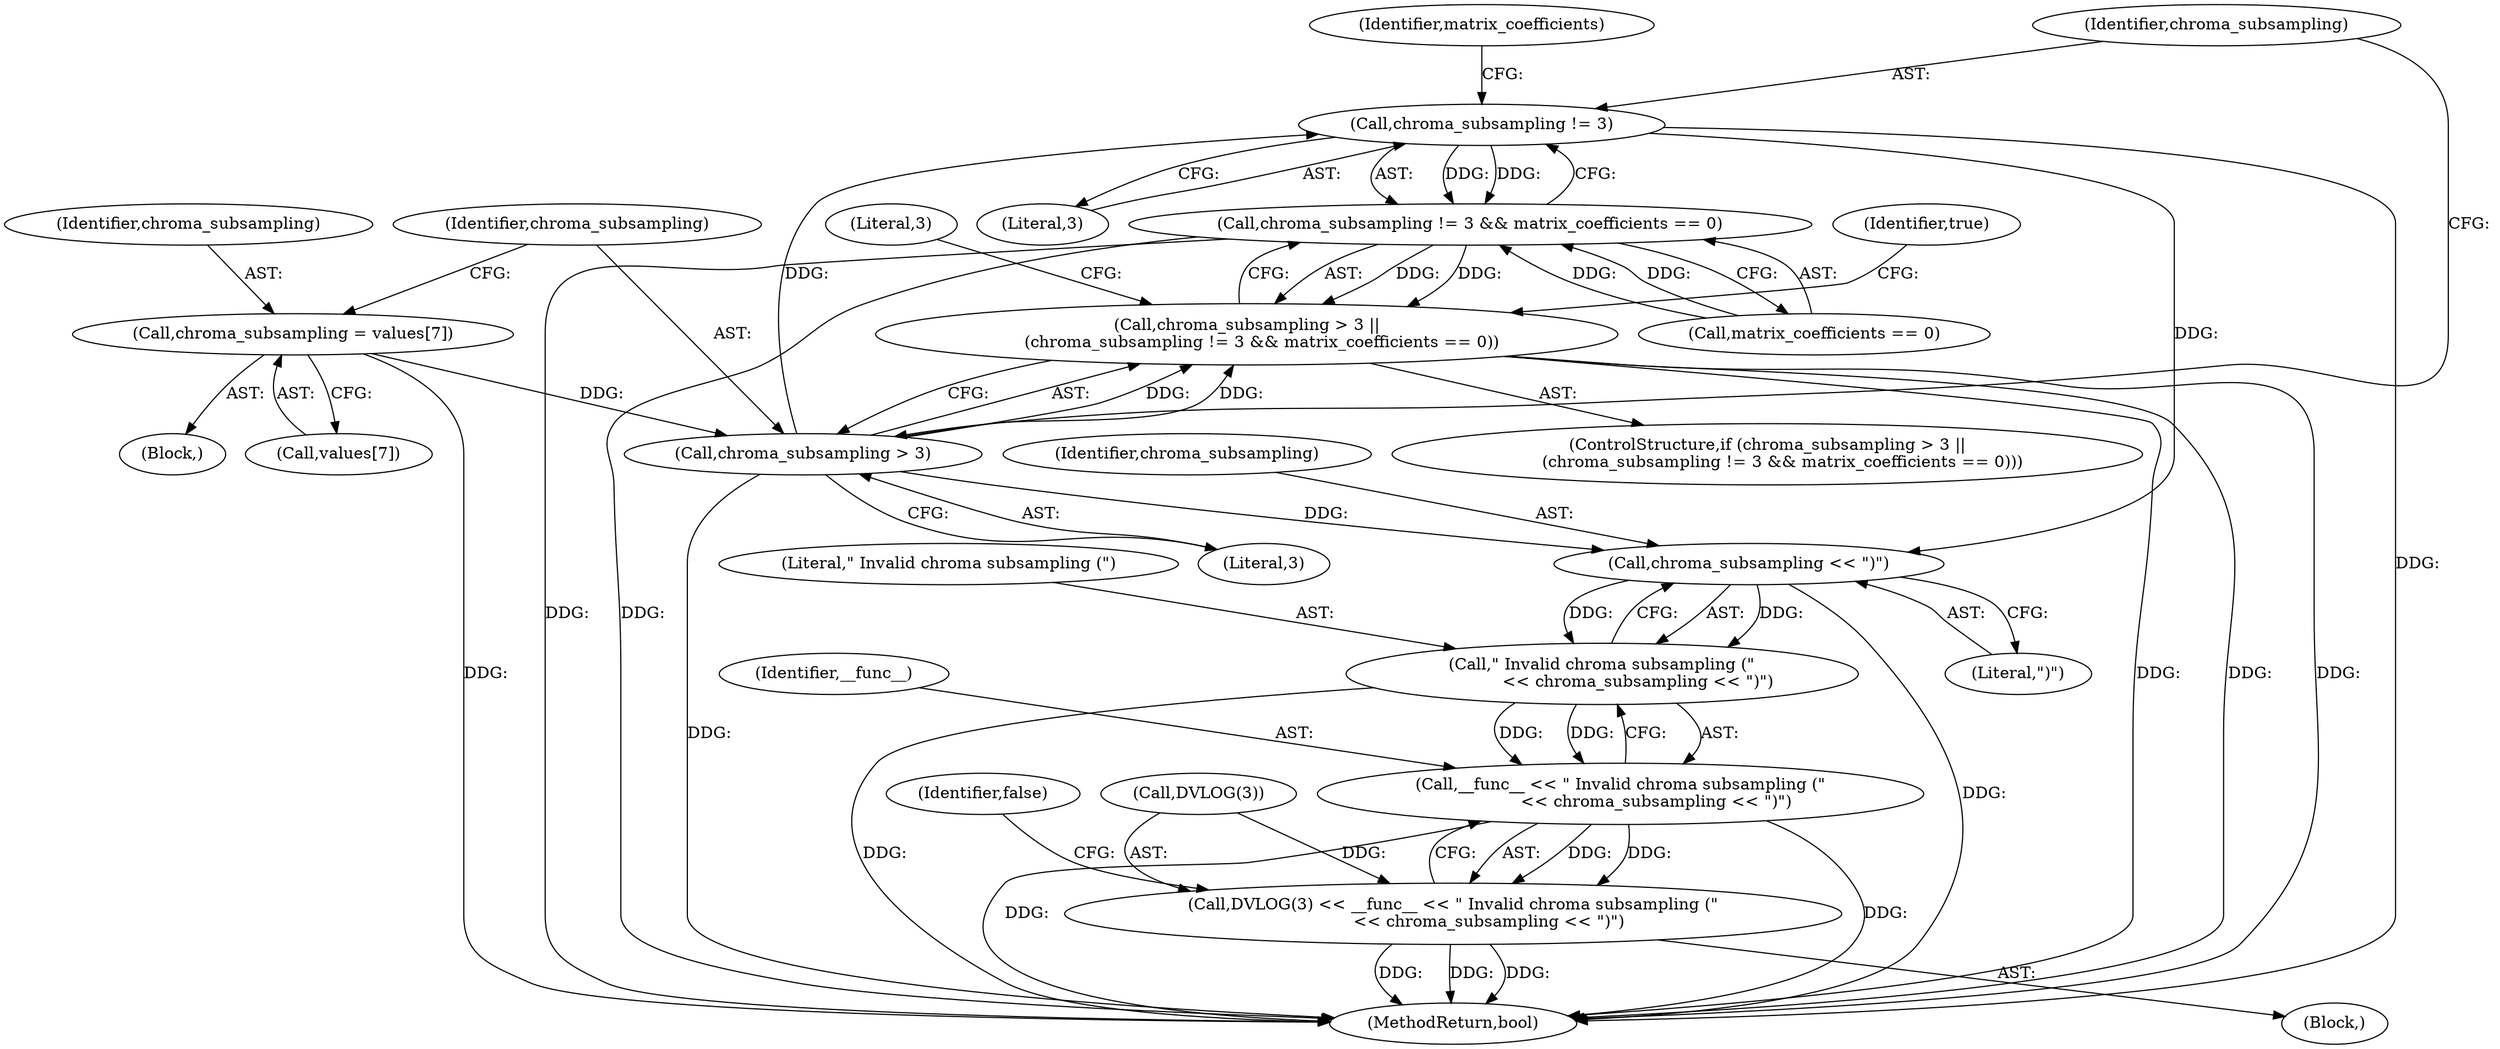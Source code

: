 digraph "1_Chrome_2fb4f2c9c461551d43fdfa28ef4c960da81a47dd_6@del" {
"1000479" [label="(Call,chroma_subsampling != 3)"];
"1000475" [label="(Call,chroma_subsampling > 3)"];
"1000468" [label="(Call,chroma_subsampling = values[7])"];
"1000478" [label="(Call,chroma_subsampling != 3 && matrix_coefficients == 0)"];
"1000474" [label="(Call,chroma_subsampling > 3 ||\n      (chroma_subsampling != 3 && matrix_coefficients == 0))"];
"1000493" [label="(Call,chroma_subsampling << \")\")"];
"1000491" [label="(Call,\" Invalid chroma subsampling (\"\n              << chroma_subsampling << \")\")"];
"1000489" [label="(Call,__func__ << \" Invalid chroma subsampling (\"\n              << chroma_subsampling << \")\")"];
"1000486" [label="(Call,DVLOG(3) << __func__ << \" Invalid chroma subsampling (\"\n              << chroma_subsampling << \")\")"];
"1000489" [label="(Call,__func__ << \" Invalid chroma subsampling (\"\n              << chroma_subsampling << \")\")"];
"1000470" [label="(Call,values[7])"];
"1000500" [label="(MethodReturn,bool)"];
"1000485" [label="(Block,)"];
"1000475" [label="(Call,chroma_subsampling > 3)"];
"1000477" [label="(Literal,3)"];
"1000495" [label="(Literal,\")\")"];
"1000499" [label="(Identifier,true)"];
"1000476" [label="(Identifier,chroma_subsampling)"];
"1000490" [label="(Identifier,__func__)"];
"1000492" [label="(Literal,\" Invalid chroma subsampling (\")"];
"1000483" [label="(Identifier,matrix_coefficients)"];
"1000474" [label="(Call,chroma_subsampling > 3 ||\n      (chroma_subsampling != 3 && matrix_coefficients == 0))"];
"1000480" [label="(Identifier,chroma_subsampling)"];
"1000488" [label="(Literal,3)"];
"1000497" [label="(Identifier,false)"];
"1000493" [label="(Call,chroma_subsampling << \")\")"];
"1000481" [label="(Literal,3)"];
"1000479" [label="(Call,chroma_subsampling != 3)"];
"1000482" [label="(Call,matrix_coefficients == 0)"];
"1000487" [label="(Call,DVLOG(3))"];
"1000491" [label="(Call,\" Invalid chroma subsampling (\"\n              << chroma_subsampling << \")\")"];
"1000105" [label="(Block,)"];
"1000469" [label="(Identifier,chroma_subsampling)"];
"1000494" [label="(Identifier,chroma_subsampling)"];
"1000473" [label="(ControlStructure,if (chroma_subsampling > 3 ||\n      (chroma_subsampling != 3 && matrix_coefficients == 0)))"];
"1000468" [label="(Call,chroma_subsampling = values[7])"];
"1000478" [label="(Call,chroma_subsampling != 3 && matrix_coefficients == 0)"];
"1000486" [label="(Call,DVLOG(3) << __func__ << \" Invalid chroma subsampling (\"\n              << chroma_subsampling << \")\")"];
"1000479" -> "1000478"  [label="AST: "];
"1000479" -> "1000481"  [label="CFG: "];
"1000480" -> "1000479"  [label="AST: "];
"1000481" -> "1000479"  [label="AST: "];
"1000483" -> "1000479"  [label="CFG: "];
"1000478" -> "1000479"  [label="CFG: "];
"1000479" -> "1000500"  [label="DDG: "];
"1000479" -> "1000478"  [label="DDG: "];
"1000479" -> "1000478"  [label="DDG: "];
"1000475" -> "1000479"  [label="DDG: "];
"1000479" -> "1000493"  [label="DDG: "];
"1000475" -> "1000474"  [label="AST: "];
"1000475" -> "1000477"  [label="CFG: "];
"1000476" -> "1000475"  [label="AST: "];
"1000477" -> "1000475"  [label="AST: "];
"1000480" -> "1000475"  [label="CFG: "];
"1000474" -> "1000475"  [label="CFG: "];
"1000475" -> "1000500"  [label="DDG: "];
"1000475" -> "1000474"  [label="DDG: "];
"1000475" -> "1000474"  [label="DDG: "];
"1000468" -> "1000475"  [label="DDG: "];
"1000475" -> "1000493"  [label="DDG: "];
"1000468" -> "1000105"  [label="AST: "];
"1000468" -> "1000470"  [label="CFG: "];
"1000469" -> "1000468"  [label="AST: "];
"1000470" -> "1000468"  [label="AST: "];
"1000476" -> "1000468"  [label="CFG: "];
"1000468" -> "1000500"  [label="DDG: "];
"1000478" -> "1000474"  [label="AST: "];
"1000478" -> "1000482"  [label="CFG: "];
"1000482" -> "1000478"  [label="AST: "];
"1000474" -> "1000478"  [label="CFG: "];
"1000478" -> "1000500"  [label="DDG: "];
"1000478" -> "1000500"  [label="DDG: "];
"1000478" -> "1000474"  [label="DDG: "];
"1000478" -> "1000474"  [label="DDG: "];
"1000482" -> "1000478"  [label="DDG: "];
"1000482" -> "1000478"  [label="DDG: "];
"1000474" -> "1000473"  [label="AST: "];
"1000488" -> "1000474"  [label="CFG: "];
"1000499" -> "1000474"  [label="CFG: "];
"1000474" -> "1000500"  [label="DDG: "];
"1000474" -> "1000500"  [label="DDG: "];
"1000474" -> "1000500"  [label="DDG: "];
"1000493" -> "1000491"  [label="AST: "];
"1000493" -> "1000495"  [label="CFG: "];
"1000494" -> "1000493"  [label="AST: "];
"1000495" -> "1000493"  [label="AST: "];
"1000491" -> "1000493"  [label="CFG: "];
"1000493" -> "1000500"  [label="DDG: "];
"1000493" -> "1000491"  [label="DDG: "];
"1000493" -> "1000491"  [label="DDG: "];
"1000491" -> "1000489"  [label="AST: "];
"1000492" -> "1000491"  [label="AST: "];
"1000489" -> "1000491"  [label="CFG: "];
"1000491" -> "1000500"  [label="DDG: "];
"1000491" -> "1000489"  [label="DDG: "];
"1000491" -> "1000489"  [label="DDG: "];
"1000489" -> "1000486"  [label="AST: "];
"1000490" -> "1000489"  [label="AST: "];
"1000486" -> "1000489"  [label="CFG: "];
"1000489" -> "1000500"  [label="DDG: "];
"1000489" -> "1000500"  [label="DDG: "];
"1000489" -> "1000486"  [label="DDG: "];
"1000489" -> "1000486"  [label="DDG: "];
"1000486" -> "1000485"  [label="AST: "];
"1000487" -> "1000486"  [label="AST: "];
"1000497" -> "1000486"  [label="CFG: "];
"1000486" -> "1000500"  [label="DDG: "];
"1000486" -> "1000500"  [label="DDG: "];
"1000486" -> "1000500"  [label="DDG: "];
"1000487" -> "1000486"  [label="DDG: "];
}
